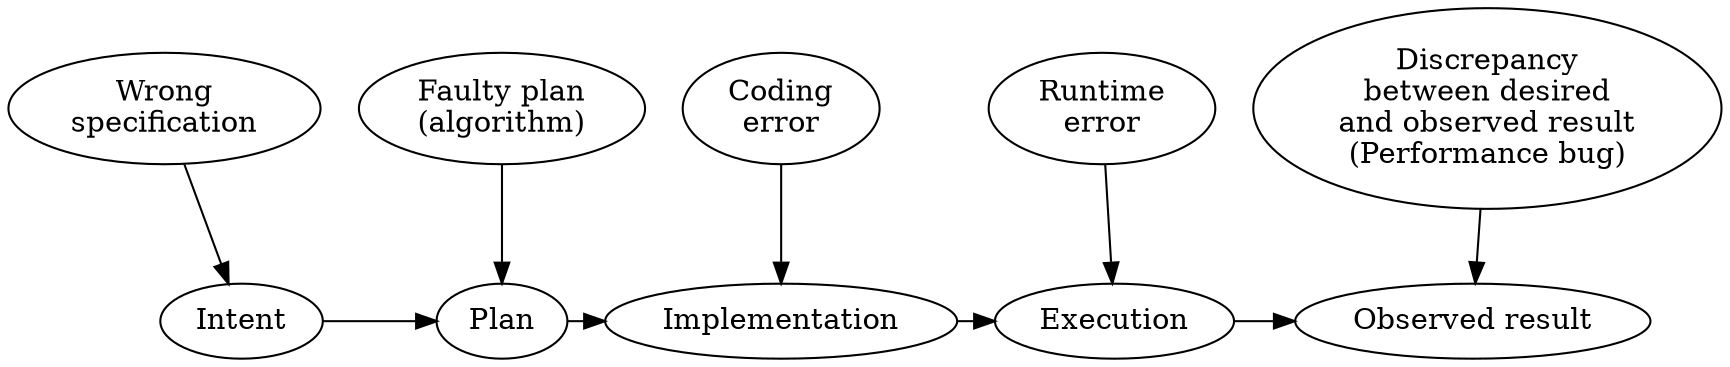 digraph typesOfBugs {
  subgraph {
    Intent -> Plan -> Implementation -> Execution -> "Observed result";
    rank=same;
  }
  subgraph {
    "Wrong\nspecification" -> Intent;
    "Faulty plan\n(algorithm)" -> Plan;
    "Coding\nerror" -> Implementation;
    "Runtime\nerror" -> Execution;
    "Discrepancy\nbetween desired\nand observed result\n(Performance bug)" -> "Observed result";
  }
}

